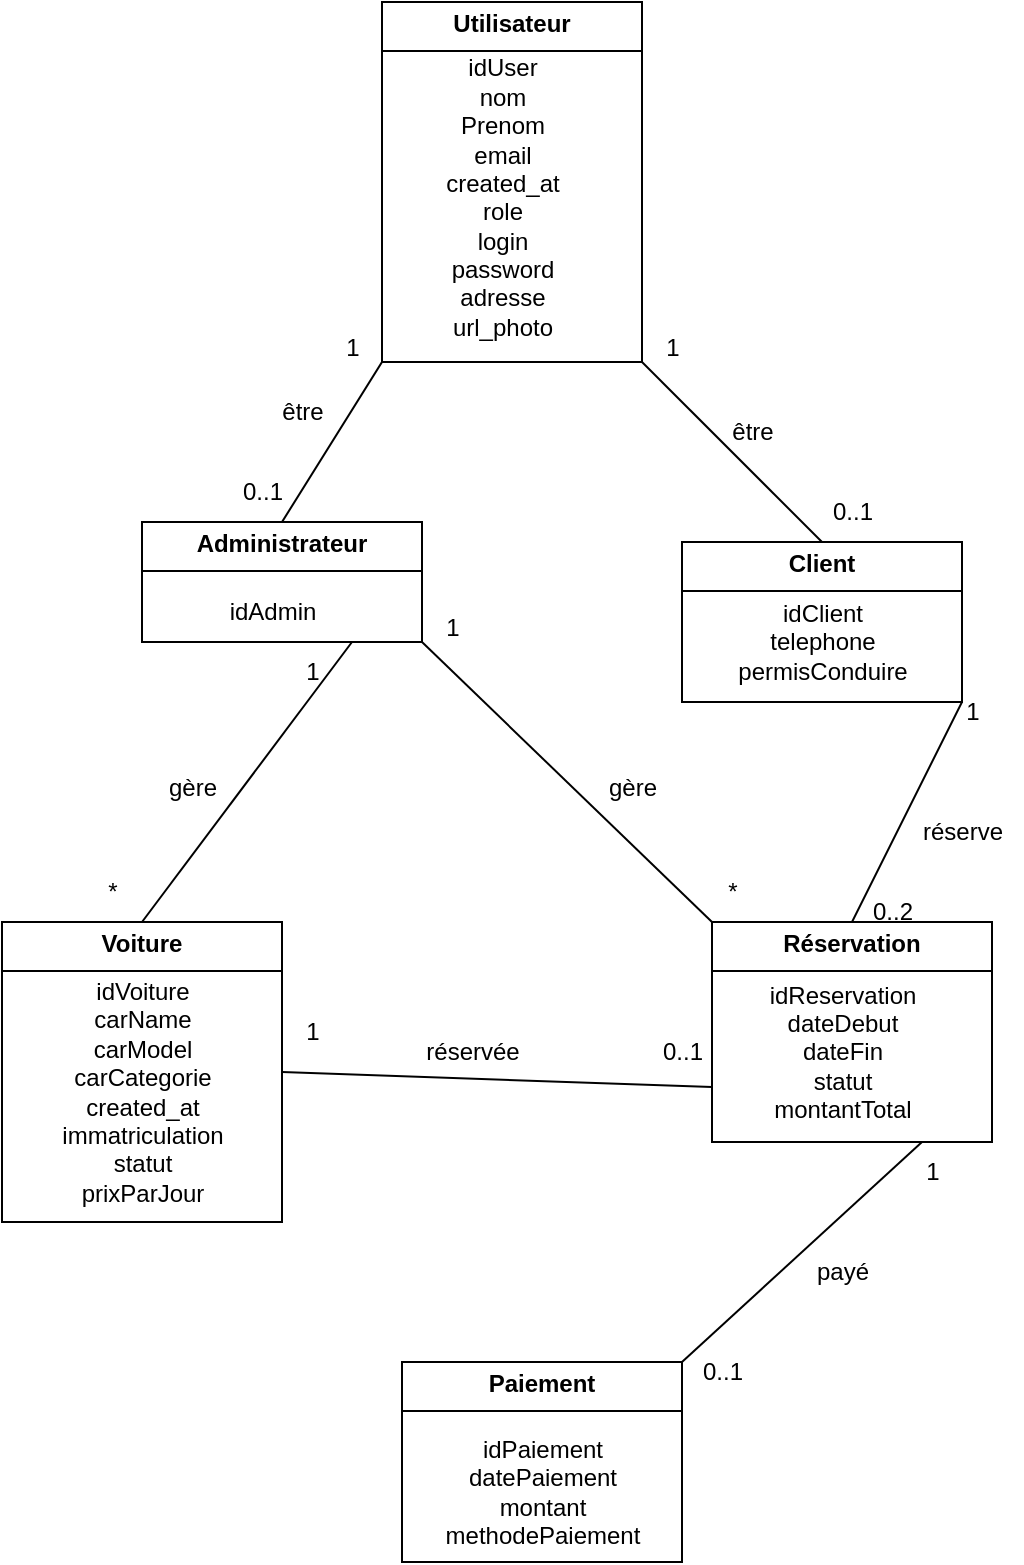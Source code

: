 <mxfile>
    <diagram id="MyiZ74a4dO9cyWgxd2km" name="Page-1">
        <mxGraphModel dx="1465" dy="652" grid="1" gridSize="10" guides="1" tooltips="1" connect="1" arrows="1" fold="1" page="1" pageScale="1" pageWidth="1100" pageHeight="850" math="0" shadow="0">
            <root>
                <mxCell id="0"/>
                <mxCell id="1" parent="0"/>
                <mxCell id="2" value="&lt;p style=&quot;margin:0px;margin-top:4px;text-align:center;&quot;&gt;&lt;b&gt;Utilisateur&lt;/b&gt;&lt;/p&gt;&lt;hr size=&quot;1&quot; style=&quot;border-style:solid;&quot;&gt;&lt;div style=&quot;height:2px;&quot;&gt;&lt;br&gt;&lt;/div&gt;" style="verticalAlign=top;align=left;overflow=fill;html=1;whiteSpace=wrap;" vertex="1" parent="1">
                    <mxGeometry x="550" y="60" width="130" height="180" as="geometry"/>
                </mxCell>
                <mxCell id="3" value="&lt;p style=&quot;margin:0px;margin-top:4px;text-align:center;&quot;&gt;&lt;b&gt;Administrateur&lt;/b&gt;&lt;/p&gt;&lt;hr size=&quot;1&quot; style=&quot;border-style:solid;&quot;&gt;&lt;div style=&quot;height:2px;&quot;&gt;&lt;/div&gt;" style="verticalAlign=top;align=left;overflow=fill;html=1;whiteSpace=wrap;" vertex="1" parent="1">
                    <mxGeometry x="430" y="320" width="140" height="60" as="geometry"/>
                </mxCell>
                <mxCell id="4" value="&lt;p style=&quot;margin:0px;margin-top:4px;text-align:center;&quot;&gt;&lt;b&gt;Client&lt;/b&gt;&lt;/p&gt;&lt;hr size=&quot;1&quot; style=&quot;border-style:solid;&quot;&gt;&lt;div style=&quot;height:2px;&quot;&gt;&lt;/div&gt;" style="verticalAlign=top;align=left;overflow=fill;html=1;whiteSpace=wrap;" vertex="1" parent="1">
                    <mxGeometry x="700" y="330" width="140" height="80" as="geometry"/>
                </mxCell>
                <mxCell id="5" value="&lt;p style=&quot;margin:0px;margin-top:4px;text-align:center;&quot;&gt;&lt;b&gt;Voiture&lt;/b&gt;&lt;/p&gt;&lt;hr size=&quot;1&quot; style=&quot;border-style:solid;&quot;&gt;&lt;div style=&quot;height:2px;&quot;&gt;&lt;/div&gt;" style="verticalAlign=top;align=left;overflow=fill;html=1;whiteSpace=wrap;" vertex="1" parent="1">
                    <mxGeometry x="360" y="520" width="140" height="150" as="geometry"/>
                </mxCell>
                <mxCell id="6" value="&lt;p style=&quot;margin:0px;margin-top:4px;text-align:center;&quot;&gt;&lt;b&gt;Réservation&lt;/b&gt;&lt;/p&gt;&lt;hr size=&quot;1&quot; style=&quot;border-style:solid;&quot;&gt;&lt;div style=&quot;height:2px;&quot;&gt;&lt;/div&gt;" style="verticalAlign=top;align=left;overflow=fill;html=1;whiteSpace=wrap;" vertex="1" parent="1">
                    <mxGeometry x="715" y="520" width="140" height="110" as="geometry"/>
                </mxCell>
                <mxCell id="7" value="&lt;p style=&quot;margin:0px;margin-top:4px;text-align:center;&quot;&gt;&lt;b&gt;Paiement&lt;/b&gt;&lt;/p&gt;&lt;hr size=&quot;1&quot; style=&quot;border-style:solid;&quot;&gt;&lt;div style=&quot;height:2px;&quot;&gt;&lt;/div&gt;" style="verticalAlign=top;align=left;overflow=fill;html=1;whiteSpace=wrap;" vertex="1" parent="1">
                    <mxGeometry x="560" y="740" width="140" height="100" as="geometry"/>
                </mxCell>
                <mxCell id="9" value="idUser&lt;div&gt;nom&lt;/div&gt;&lt;div&gt;Prenom&lt;/div&gt;&lt;div&gt;email&lt;/div&gt;&lt;div&gt;created_at&lt;/div&gt;&lt;div&gt;role&lt;/div&gt;&lt;div&gt;login&lt;/div&gt;&lt;div&gt;password&lt;/div&gt;&lt;div&gt;adresse&lt;/div&gt;&lt;div&gt;url_photo&lt;/div&gt;&lt;div&gt;&lt;br&gt;&lt;/div&gt;" style="text;html=1;align=center;verticalAlign=middle;resizable=0;points=[];autosize=1;strokeColor=none;fillColor=none;" vertex="1" parent="1">
                    <mxGeometry x="570" y="80" width="80" height="170" as="geometry"/>
                </mxCell>
                <mxCell id="10" value="&lt;div&gt;idVoiture&lt;/div&gt;carName&lt;div&gt;carModel&lt;/div&gt;&lt;div&gt;carCategorie&lt;/div&gt;&lt;div&gt;created_at&lt;/div&gt;&lt;div&gt;immatriculation&lt;/div&gt;&lt;div&gt;statut&lt;/div&gt;&lt;div&gt;prixParJour&lt;/div&gt;" style="text;html=1;align=center;verticalAlign=middle;resizable=0;points=[];autosize=1;strokeColor=none;fillColor=none;" vertex="1" parent="1">
                    <mxGeometry x="380" y="540" width="100" height="130" as="geometry"/>
                </mxCell>
                <mxCell id="11" value="idReservation&lt;div&gt;dateDebut&lt;/div&gt;&lt;div&gt;dateFin&lt;/div&gt;&lt;div&gt;statut&lt;/div&gt;&lt;div&gt;montantTotal&lt;/div&gt;" style="text;html=1;align=center;verticalAlign=middle;resizable=0;points=[];autosize=1;strokeColor=none;fillColor=none;" vertex="1" parent="1">
                    <mxGeometry x="730" y="540" width="100" height="90" as="geometry"/>
                </mxCell>
                <mxCell id="12" value="idPaiement&lt;div&gt;datePaiement&lt;/div&gt;&lt;div&gt;montant&lt;/div&gt;&lt;div&gt;methodePaiement&lt;/div&gt;" style="text;html=1;align=center;verticalAlign=middle;resizable=0;points=[];autosize=1;strokeColor=none;fillColor=none;strokeWidth=0;" vertex="1" parent="1">
                    <mxGeometry x="570" y="770" width="120" height="70" as="geometry"/>
                </mxCell>
                <mxCell id="13" value="&lt;div&gt;idClient&lt;/div&gt;telephone&lt;div&gt;permisConduire&lt;/div&gt;" style="text;html=1;align=center;verticalAlign=middle;resizable=0;points=[];autosize=1;strokeColor=none;fillColor=none;" vertex="1" parent="1">
                    <mxGeometry x="715" y="350" width="110" height="60" as="geometry"/>
                </mxCell>
                <mxCell id="14" value="idAdmin" style="text;html=1;align=center;verticalAlign=middle;resizable=0;points=[];autosize=1;strokeColor=none;fillColor=none;" vertex="1" parent="1">
                    <mxGeometry x="460" y="350" width="70" height="30" as="geometry"/>
                </mxCell>
                <mxCell id="15" value="" style="endArrow=none;endFill=0;endSize=12;html=1;entryX=0;entryY=1;entryDx=0;entryDy=0;exitX=0.5;exitY=0;exitDx=0;exitDy=0;" edge="1" parent="1" source="3" target="2">
                    <mxGeometry width="160" relative="1" as="geometry">
                        <mxPoint x="440" y="295" as="sourcePoint"/>
                        <mxPoint x="530" y="220" as="targetPoint"/>
                    </mxGeometry>
                </mxCell>
                <mxCell id="16" value="" style="endArrow=none;endFill=0;endSize=12;html=1;entryX=1;entryY=1;entryDx=0;entryDy=0;exitX=0.5;exitY=0;exitDx=0;exitDy=0;" edge="1" parent="1" source="4" target="2">
                    <mxGeometry width="160" relative="1" as="geometry">
                        <mxPoint x="640" y="350" as="sourcePoint"/>
                        <mxPoint x="730" y="275" as="targetPoint"/>
                    </mxGeometry>
                </mxCell>
                <mxCell id="17" value="" style="endArrow=none;html=1;exitX=0.5;exitY=0;exitDx=0;exitDy=0;entryX=1;entryY=1;entryDx=0;entryDy=0;" edge="1" parent="1" source="6" target="4">
                    <mxGeometry width="50" height="50" relative="1" as="geometry">
                        <mxPoint x="650" y="560" as="sourcePoint"/>
                        <mxPoint x="680" y="450" as="targetPoint"/>
                    </mxGeometry>
                </mxCell>
                <mxCell id="18" value="" style="endArrow=none;html=1;exitX=0;exitY=0;exitDx=0;exitDy=0;entryX=1;entryY=1;entryDx=0;entryDy=0;" edge="1" parent="1" source="6" target="3">
                    <mxGeometry width="50" height="50" relative="1" as="geometry">
                        <mxPoint x="602.5" y="550" as="sourcePoint"/>
                        <mxPoint x="657.5" y="440" as="targetPoint"/>
                    </mxGeometry>
                </mxCell>
                <mxCell id="19" value="" style="endArrow=none;html=1;exitX=1;exitY=0.5;exitDx=0;exitDy=0;entryX=0;entryY=0.75;entryDx=0;entryDy=0;" edge="1" parent="1" source="5" target="6">
                    <mxGeometry width="50" height="50" relative="1" as="geometry">
                        <mxPoint x="602.5" y="620" as="sourcePoint"/>
                        <mxPoint x="657.5" y="510" as="targetPoint"/>
                    </mxGeometry>
                </mxCell>
                <mxCell id="20" value="" style="endArrow=none;html=1;exitX=0.5;exitY=0;exitDx=0;exitDy=0;entryX=0.75;entryY=1;entryDx=0;entryDy=0;" edge="1" parent="1" source="5" target="3">
                    <mxGeometry width="50" height="50" relative="1" as="geometry">
                        <mxPoint x="550" y="550" as="sourcePoint"/>
                        <mxPoint x="605" y="440" as="targetPoint"/>
                    </mxGeometry>
                </mxCell>
                <mxCell id="21" value="" style="endArrow=none;html=1;exitX=1;exitY=0;exitDx=0;exitDy=0;entryX=0.75;entryY=1;entryDx=0;entryDy=0;" edge="1" parent="1" source="7" target="6">
                    <mxGeometry width="50" height="50" relative="1" as="geometry">
                        <mxPoint x="752.5" y="810" as="sourcePoint"/>
                        <mxPoint x="807.5" y="700" as="targetPoint"/>
                    </mxGeometry>
                </mxCell>
                <mxCell id="22" value="gère" style="text;html=1;align=center;verticalAlign=middle;resizable=0;points=[];autosize=1;strokeColor=none;fillColor=none;" vertex="1" parent="1">
                    <mxGeometry x="430" y="438" width="50" height="30" as="geometry"/>
                </mxCell>
                <mxCell id="23" value="gère" style="text;html=1;align=center;verticalAlign=middle;resizable=0;points=[];autosize=1;strokeColor=none;fillColor=none;" vertex="1" parent="1">
                    <mxGeometry x="650" y="438" width="50" height="30" as="geometry"/>
                </mxCell>
                <mxCell id="24" value="réserve" style="text;html=1;align=center;verticalAlign=middle;resizable=0;points=[];autosize=1;strokeColor=none;fillColor=none;" vertex="1" parent="1">
                    <mxGeometry x="810" y="460" width="60" height="30" as="geometry"/>
                </mxCell>
                <mxCell id="25" value="payé" style="text;html=1;align=center;verticalAlign=middle;resizable=0;points=[];autosize=1;strokeColor=none;fillColor=none;" vertex="1" parent="1">
                    <mxGeometry x="755" y="680" width="50" height="30" as="geometry"/>
                </mxCell>
                <mxCell id="26" value="réservée" style="text;html=1;align=center;verticalAlign=middle;resizable=0;points=[];autosize=1;strokeColor=none;fillColor=none;" vertex="1" parent="1">
                    <mxGeometry x="560" y="570" width="70" height="30" as="geometry"/>
                </mxCell>
                <mxCell id="27" value="1" style="text;html=1;align=center;verticalAlign=middle;resizable=0;points=[];autosize=1;strokeColor=none;fillColor=none;" vertex="1" parent="1">
                    <mxGeometry x="500" y="380" width="30" height="30" as="geometry"/>
                </mxCell>
                <mxCell id="28" value="1" style="text;html=1;align=center;verticalAlign=middle;resizable=0;points=[];autosize=1;strokeColor=none;fillColor=none;" vertex="1" parent="1">
                    <mxGeometry x="830" y="400" width="30" height="30" as="geometry"/>
                </mxCell>
                <mxCell id="29" value="1" style="text;html=1;align=center;verticalAlign=middle;resizable=0;points=[];autosize=1;strokeColor=none;fillColor=none;" vertex="1" parent="1">
                    <mxGeometry x="570" y="358" width="30" height="30" as="geometry"/>
                </mxCell>
                <mxCell id="31" value="1" style="text;html=1;align=center;verticalAlign=middle;resizable=0;points=[];autosize=1;strokeColor=none;fillColor=none;" vertex="1" parent="1">
                    <mxGeometry x="810" y="630" width="30" height="30" as="geometry"/>
                </mxCell>
                <mxCell id="32" value="1" style="text;html=1;align=center;verticalAlign=middle;resizable=0;points=[];autosize=1;strokeColor=none;fillColor=none;" vertex="1" parent="1">
                    <mxGeometry x="500" y="560" width="30" height="30" as="geometry"/>
                </mxCell>
                <mxCell id="33" value="*" style="text;html=1;align=center;verticalAlign=middle;resizable=0;points=[];autosize=1;strokeColor=none;fillColor=none;" vertex="1" parent="1">
                    <mxGeometry x="400" y="490" width="30" height="30" as="geometry"/>
                </mxCell>
                <mxCell id="34" value="*" style="text;html=1;align=center;verticalAlign=middle;resizable=0;points=[];autosize=1;strokeColor=none;fillColor=none;" vertex="1" parent="1">
                    <mxGeometry x="710" y="490" width="30" height="30" as="geometry"/>
                </mxCell>
                <mxCell id="35" value="0..1" style="text;html=1;align=center;verticalAlign=middle;resizable=0;points=[];autosize=1;strokeColor=none;fillColor=none;" vertex="1" parent="1">
                    <mxGeometry x="680" y="570" width="40" height="30" as="geometry"/>
                </mxCell>
                <mxCell id="36" value="0..2" style="text;html=1;align=center;verticalAlign=middle;resizable=0;points=[];autosize=1;strokeColor=none;fillColor=none;" vertex="1" parent="1">
                    <mxGeometry x="785" y="500" width="40" height="30" as="geometry"/>
                </mxCell>
                <mxCell id="37" value="0..1" style="text;html=1;align=center;verticalAlign=middle;resizable=0;points=[];autosize=1;strokeColor=none;fillColor=none;" vertex="1" parent="1">
                    <mxGeometry x="700" y="730" width="40" height="30" as="geometry"/>
                </mxCell>
                <mxCell id="38" value="1" style="text;html=1;align=center;verticalAlign=middle;resizable=0;points=[];autosize=1;strokeColor=none;fillColor=none;" vertex="1" parent="1">
                    <mxGeometry x="680" y="218" width="30" height="30" as="geometry"/>
                </mxCell>
                <mxCell id="39" value="1" style="text;html=1;align=center;verticalAlign=middle;resizable=0;points=[];autosize=1;strokeColor=none;fillColor=none;" vertex="1" parent="1">
                    <mxGeometry x="520" y="218" width="30" height="30" as="geometry"/>
                </mxCell>
                <mxCell id="40" value="0..1" style="text;html=1;align=center;verticalAlign=middle;resizable=0;points=[];autosize=1;strokeColor=none;fillColor=none;" vertex="1" parent="1">
                    <mxGeometry x="765" y="300" width="40" height="30" as="geometry"/>
                </mxCell>
                <mxCell id="41" value="0..1" style="text;html=1;align=center;verticalAlign=middle;resizable=0;points=[];autosize=1;strokeColor=none;fillColor=none;" vertex="1" parent="1">
                    <mxGeometry x="470" y="290" width="40" height="30" as="geometry"/>
                </mxCell>
                <mxCell id="42" value="être" style="text;html=1;align=center;verticalAlign=middle;resizable=0;points=[];autosize=1;strokeColor=none;fillColor=none;" vertex="1" parent="1">
                    <mxGeometry x="490" y="250" width="40" height="30" as="geometry"/>
                </mxCell>
                <mxCell id="43" value="être" style="text;html=1;align=center;verticalAlign=middle;resizable=0;points=[];autosize=1;strokeColor=none;fillColor=none;" vertex="1" parent="1">
                    <mxGeometry x="715" y="260" width="40" height="30" as="geometry"/>
                </mxCell>
            </root>
        </mxGraphModel>
    </diagram>
</mxfile>